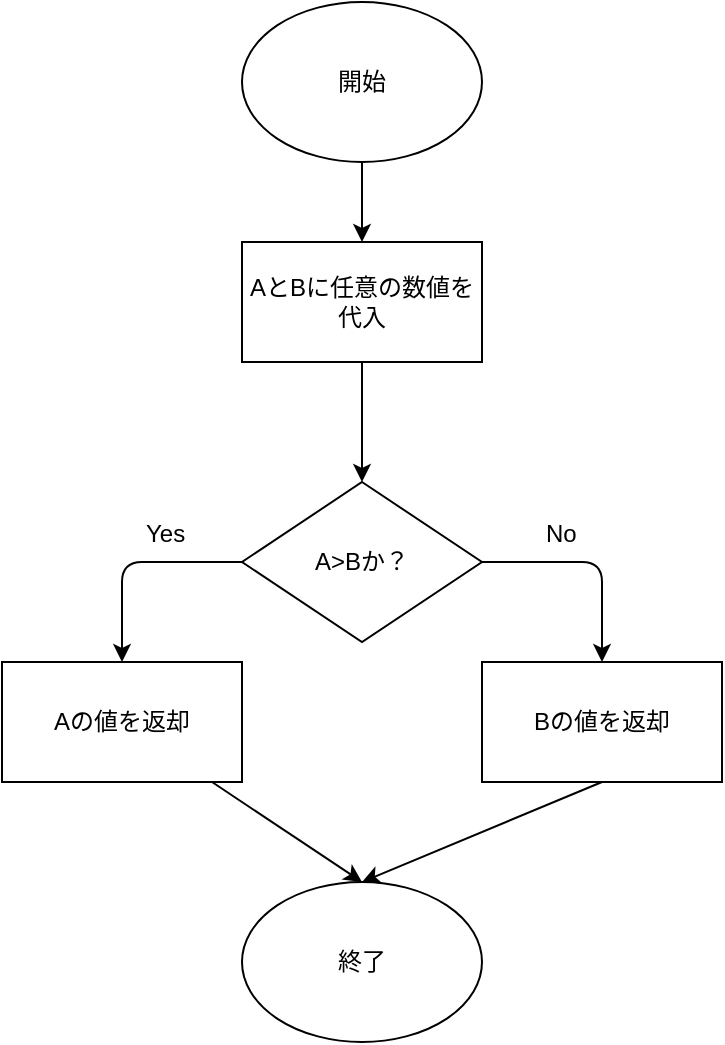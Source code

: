 <mxfile version="11.2.3" type="github" pages="1"><diagram id="X7RliJlafcwFuB_dDimY" name="ページ1"><mxGraphModel dx="946" dy="569" grid="1" gridSize="10" guides="1" tooltips="1" connect="1" arrows="1" fold="1" page="1" pageScale="1" pageWidth="827" pageHeight="1169" math="0" shadow="0"><root><mxCell id="0"/><mxCell id="1" parent="0"/><mxCell id="tB6iRa-FBsztf12S_YB9-1" value="開始" style="ellipse;whiteSpace=wrap;html=1;" vertex="1" parent="1"><mxGeometry x="240" y="20" width="120" height="80" as="geometry"/></mxCell><mxCell id="tB6iRa-FBsztf12S_YB9-2" value="終了" style="ellipse;whiteSpace=wrap;html=1;" vertex="1" parent="1"><mxGeometry x="240" y="460" width="120" height="80" as="geometry"/></mxCell><mxCell id="tB6iRa-FBsztf12S_YB9-3" value="" style="endArrow=classic;html=1;exitX=0.5;exitY=1;exitDx=0;exitDy=0;entryX=0.5;entryY=0;entryDx=0;entryDy=0;" edge="1" parent="1" source="tB6iRa-FBsztf12S_YB9-4" target="tB6iRa-FBsztf12S_YB9-7"><mxGeometry width="50" height="50" relative="1" as="geometry"><mxPoint x="300" y="160" as="sourcePoint"/><mxPoint x="290" y="530" as="targetPoint"/></mxGeometry></mxCell><mxCell id="tB6iRa-FBsztf12S_YB9-4" value="AとBに任意の数値を代入" style="rounded=0;whiteSpace=wrap;html=1;" vertex="1" parent="1"><mxGeometry x="240" y="140" width="120" height="60" as="geometry"/></mxCell><mxCell id="tB6iRa-FBsztf12S_YB9-5" value="" style="endArrow=classic;html=1;exitX=0.5;exitY=1;exitDx=0;exitDy=0;" edge="1" parent="1" source="tB6iRa-FBsztf12S_YB9-1"><mxGeometry width="50" height="50" relative="1" as="geometry"><mxPoint x="300" y="100" as="sourcePoint"/><mxPoint x="300" y="140" as="targetPoint"/></mxGeometry></mxCell><mxCell id="tB6iRa-FBsztf12S_YB9-6" value="Aの値を返却" style="rounded=0;whiteSpace=wrap;html=1;" vertex="1" parent="1"><mxGeometry x="120" y="350" width="120" height="60" as="geometry"/></mxCell><mxCell id="tB6iRa-FBsztf12S_YB9-7" value="A&amp;gt;Bか？" style="rhombus;whiteSpace=wrap;html=1;" vertex="1" parent="1"><mxGeometry x="240" y="260" width="120" height="80" as="geometry"/></mxCell><mxCell id="tB6iRa-FBsztf12S_YB9-9" value="Bの値を返却" style="rounded=0;whiteSpace=wrap;html=1;" vertex="1" parent="1"><mxGeometry x="360" y="350" width="120" height="60" as="geometry"/></mxCell><mxCell id="tB6iRa-FBsztf12S_YB9-10" value="" style="endArrow=classic;html=1;exitX=0;exitY=0.5;exitDx=0;exitDy=0;entryX=0.5;entryY=0;entryDx=0;entryDy=0;" edge="1" parent="1" source="tB6iRa-FBsztf12S_YB9-7" target="tB6iRa-FBsztf12S_YB9-6"><mxGeometry width="50" height="50" relative="1" as="geometry"><mxPoint x="120" y="580" as="sourcePoint"/><mxPoint x="170" y="530" as="targetPoint"/><Array as="points"><mxPoint x="180" y="300"/></Array></mxGeometry></mxCell><mxCell id="tB6iRa-FBsztf12S_YB9-11" value="" style="endArrow=classic;html=1;exitX=1;exitY=0.5;exitDx=0;exitDy=0;entryX=0.5;entryY=0;entryDx=0;entryDy=0;" edge="1" parent="1" source="tB6iRa-FBsztf12S_YB9-7" target="tB6iRa-FBsztf12S_YB9-9"><mxGeometry width="50" height="50" relative="1" as="geometry"><mxPoint x="120" y="580" as="sourcePoint"/><mxPoint x="170" y="530" as="targetPoint"/><Array as="points"><mxPoint x="420" y="300"/></Array></mxGeometry></mxCell><mxCell id="tB6iRa-FBsztf12S_YB9-12" value="Yes" style="text;html=1;resizable=0;points=[];autosize=1;align=left;verticalAlign=top;spacingTop=-4;" vertex="1" parent="1"><mxGeometry x="190" y="276" width="40" height="20" as="geometry"/></mxCell><mxCell id="tB6iRa-FBsztf12S_YB9-13" value="No" style="text;html=1;resizable=0;points=[];autosize=1;align=left;verticalAlign=top;spacingTop=-4;" vertex="1" parent="1"><mxGeometry x="390" y="276" width="30" height="20" as="geometry"/></mxCell><mxCell id="tB6iRa-FBsztf12S_YB9-14" value="" style="endArrow=classic;html=1;entryX=0.5;entryY=0;entryDx=0;entryDy=0;" edge="1" parent="1" source="tB6iRa-FBsztf12S_YB9-6" target="tB6iRa-FBsztf12S_YB9-2"><mxGeometry width="50" height="50" relative="1" as="geometry"><mxPoint x="120" y="610" as="sourcePoint"/><mxPoint x="200" y="540" as="targetPoint"/></mxGeometry></mxCell><mxCell id="tB6iRa-FBsztf12S_YB9-15" value="" style="endArrow=classic;html=1;exitX=0.5;exitY=1;exitDx=0;exitDy=0;entryX=0.5;entryY=0;entryDx=0;entryDy=0;" edge="1" parent="1" source="tB6iRa-FBsztf12S_YB9-9" target="tB6iRa-FBsztf12S_YB9-2"><mxGeometry width="50" height="50" relative="1" as="geometry"><mxPoint x="120" y="610" as="sourcePoint"/><mxPoint x="170" y="560" as="targetPoint"/></mxGeometry></mxCell></root></mxGraphModel></diagram></mxfile>